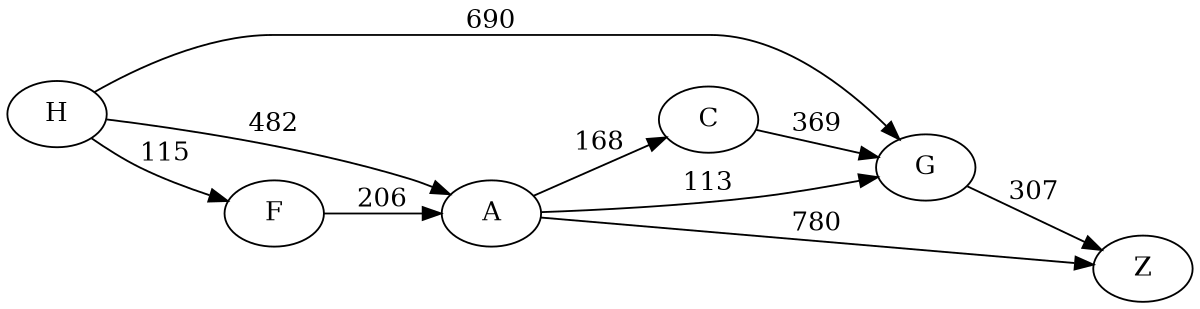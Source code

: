 digraph G {
	rankdir=LR size="8,5"
	H
	A
	H -> A [label=482]
	H
	G
	H -> G [label=690]
	H
	F
	H -> F [label=115]
	A
	Z
	A -> Z [label=780]
	A
	G
	A -> G [label=113]
	A
	C
	A -> C [label=168]
	G
	Z
	G -> Z [label=307]
	C
	G
	C -> G [label=369]
	F
	A
	F -> A [label=206]
}
